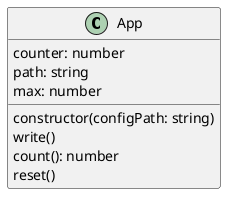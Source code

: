 @startuml
class App {
    counter: number
    path: string
    max: number

    constructor(configPath: string)
    write()
    count(): number
    reset()
}
@enduml